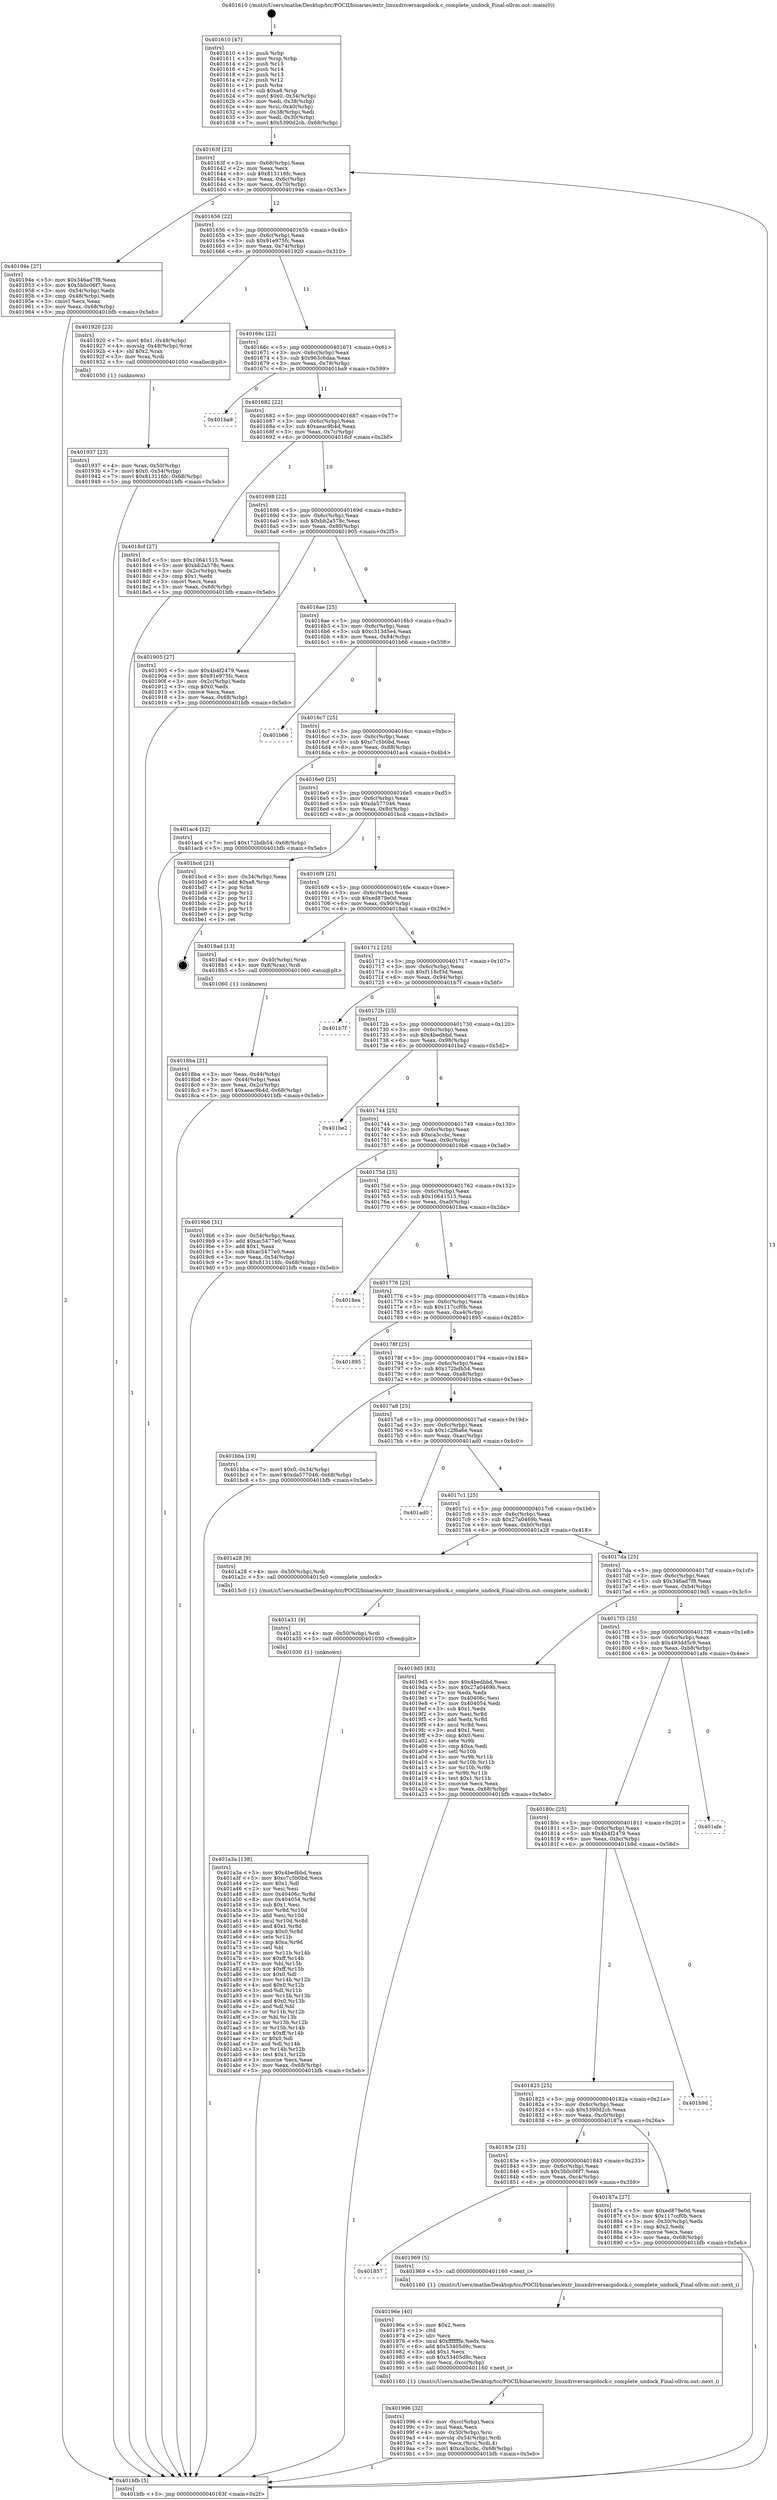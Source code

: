digraph "0x401610" {
  label = "0x401610 (/mnt/c/Users/mathe/Desktop/tcc/POCII/binaries/extr_linuxdriversacpidock.c_complete_undock_Final-ollvm.out::main(0))"
  labelloc = "t"
  node[shape=record]

  Entry [label="",width=0.3,height=0.3,shape=circle,fillcolor=black,style=filled]
  "0x40163f" [label="{
     0x40163f [23]\l
     | [instrs]\l
     &nbsp;&nbsp;0x40163f \<+3\>: mov -0x68(%rbp),%eax\l
     &nbsp;&nbsp;0x401642 \<+2\>: mov %eax,%ecx\l
     &nbsp;&nbsp;0x401644 \<+6\>: sub $0x813116fc,%ecx\l
     &nbsp;&nbsp;0x40164a \<+3\>: mov %eax,-0x6c(%rbp)\l
     &nbsp;&nbsp;0x40164d \<+3\>: mov %ecx,-0x70(%rbp)\l
     &nbsp;&nbsp;0x401650 \<+6\>: je 000000000040194e \<main+0x33e\>\l
  }"]
  "0x40194e" [label="{
     0x40194e [27]\l
     | [instrs]\l
     &nbsp;&nbsp;0x40194e \<+5\>: mov $0x346ad7f8,%eax\l
     &nbsp;&nbsp;0x401953 \<+5\>: mov $0x5b0c06f7,%ecx\l
     &nbsp;&nbsp;0x401958 \<+3\>: mov -0x54(%rbp),%edx\l
     &nbsp;&nbsp;0x40195b \<+3\>: cmp -0x48(%rbp),%edx\l
     &nbsp;&nbsp;0x40195e \<+3\>: cmovl %ecx,%eax\l
     &nbsp;&nbsp;0x401961 \<+3\>: mov %eax,-0x68(%rbp)\l
     &nbsp;&nbsp;0x401964 \<+5\>: jmp 0000000000401bfb \<main+0x5eb\>\l
  }"]
  "0x401656" [label="{
     0x401656 [22]\l
     | [instrs]\l
     &nbsp;&nbsp;0x401656 \<+5\>: jmp 000000000040165b \<main+0x4b\>\l
     &nbsp;&nbsp;0x40165b \<+3\>: mov -0x6c(%rbp),%eax\l
     &nbsp;&nbsp;0x40165e \<+5\>: sub $0x91e975fc,%eax\l
     &nbsp;&nbsp;0x401663 \<+3\>: mov %eax,-0x74(%rbp)\l
     &nbsp;&nbsp;0x401666 \<+6\>: je 0000000000401920 \<main+0x310\>\l
  }"]
  Exit [label="",width=0.3,height=0.3,shape=circle,fillcolor=black,style=filled,peripheries=2]
  "0x401920" [label="{
     0x401920 [23]\l
     | [instrs]\l
     &nbsp;&nbsp;0x401920 \<+7\>: movl $0x1,-0x48(%rbp)\l
     &nbsp;&nbsp;0x401927 \<+4\>: movslq -0x48(%rbp),%rax\l
     &nbsp;&nbsp;0x40192b \<+4\>: shl $0x2,%rax\l
     &nbsp;&nbsp;0x40192f \<+3\>: mov %rax,%rdi\l
     &nbsp;&nbsp;0x401932 \<+5\>: call 0000000000401050 \<malloc@plt\>\l
     | [calls]\l
     &nbsp;&nbsp;0x401050 \{1\} (unknown)\l
  }"]
  "0x40166c" [label="{
     0x40166c [22]\l
     | [instrs]\l
     &nbsp;&nbsp;0x40166c \<+5\>: jmp 0000000000401671 \<main+0x61\>\l
     &nbsp;&nbsp;0x401671 \<+3\>: mov -0x6c(%rbp),%eax\l
     &nbsp;&nbsp;0x401674 \<+5\>: sub $0x963c6daa,%eax\l
     &nbsp;&nbsp;0x401679 \<+3\>: mov %eax,-0x78(%rbp)\l
     &nbsp;&nbsp;0x40167c \<+6\>: je 0000000000401ba9 \<main+0x599\>\l
  }"]
  "0x401a3a" [label="{
     0x401a3a [138]\l
     | [instrs]\l
     &nbsp;&nbsp;0x401a3a \<+5\>: mov $0x4bedbbd,%eax\l
     &nbsp;&nbsp;0x401a3f \<+5\>: mov $0xc7c5b0bd,%ecx\l
     &nbsp;&nbsp;0x401a44 \<+2\>: mov $0x1,%dl\l
     &nbsp;&nbsp;0x401a46 \<+2\>: xor %esi,%esi\l
     &nbsp;&nbsp;0x401a48 \<+8\>: mov 0x40406c,%r8d\l
     &nbsp;&nbsp;0x401a50 \<+8\>: mov 0x404054,%r9d\l
     &nbsp;&nbsp;0x401a58 \<+3\>: sub $0x1,%esi\l
     &nbsp;&nbsp;0x401a5b \<+3\>: mov %r8d,%r10d\l
     &nbsp;&nbsp;0x401a5e \<+3\>: add %esi,%r10d\l
     &nbsp;&nbsp;0x401a61 \<+4\>: imul %r10d,%r8d\l
     &nbsp;&nbsp;0x401a65 \<+4\>: and $0x1,%r8d\l
     &nbsp;&nbsp;0x401a69 \<+4\>: cmp $0x0,%r8d\l
     &nbsp;&nbsp;0x401a6d \<+4\>: sete %r11b\l
     &nbsp;&nbsp;0x401a71 \<+4\>: cmp $0xa,%r9d\l
     &nbsp;&nbsp;0x401a75 \<+3\>: setl %bl\l
     &nbsp;&nbsp;0x401a78 \<+3\>: mov %r11b,%r14b\l
     &nbsp;&nbsp;0x401a7b \<+4\>: xor $0xff,%r14b\l
     &nbsp;&nbsp;0x401a7f \<+3\>: mov %bl,%r15b\l
     &nbsp;&nbsp;0x401a82 \<+4\>: xor $0xff,%r15b\l
     &nbsp;&nbsp;0x401a86 \<+3\>: xor $0x0,%dl\l
     &nbsp;&nbsp;0x401a89 \<+3\>: mov %r14b,%r12b\l
     &nbsp;&nbsp;0x401a8c \<+4\>: and $0x0,%r12b\l
     &nbsp;&nbsp;0x401a90 \<+3\>: and %dl,%r11b\l
     &nbsp;&nbsp;0x401a93 \<+3\>: mov %r15b,%r13b\l
     &nbsp;&nbsp;0x401a96 \<+4\>: and $0x0,%r13b\l
     &nbsp;&nbsp;0x401a9a \<+2\>: and %dl,%bl\l
     &nbsp;&nbsp;0x401a9c \<+3\>: or %r11b,%r12b\l
     &nbsp;&nbsp;0x401a9f \<+3\>: or %bl,%r13b\l
     &nbsp;&nbsp;0x401aa2 \<+3\>: xor %r13b,%r12b\l
     &nbsp;&nbsp;0x401aa5 \<+3\>: or %r15b,%r14b\l
     &nbsp;&nbsp;0x401aa8 \<+4\>: xor $0xff,%r14b\l
     &nbsp;&nbsp;0x401aac \<+3\>: or $0x0,%dl\l
     &nbsp;&nbsp;0x401aaf \<+3\>: and %dl,%r14b\l
     &nbsp;&nbsp;0x401ab2 \<+3\>: or %r14b,%r12b\l
     &nbsp;&nbsp;0x401ab5 \<+4\>: test $0x1,%r12b\l
     &nbsp;&nbsp;0x401ab9 \<+3\>: cmovne %ecx,%eax\l
     &nbsp;&nbsp;0x401abc \<+3\>: mov %eax,-0x68(%rbp)\l
     &nbsp;&nbsp;0x401abf \<+5\>: jmp 0000000000401bfb \<main+0x5eb\>\l
  }"]
  "0x401ba9" [label="{
     0x401ba9\l
  }", style=dashed]
  "0x401682" [label="{
     0x401682 [22]\l
     | [instrs]\l
     &nbsp;&nbsp;0x401682 \<+5\>: jmp 0000000000401687 \<main+0x77\>\l
     &nbsp;&nbsp;0x401687 \<+3\>: mov -0x6c(%rbp),%eax\l
     &nbsp;&nbsp;0x40168a \<+5\>: sub $0xaeac9b4d,%eax\l
     &nbsp;&nbsp;0x40168f \<+3\>: mov %eax,-0x7c(%rbp)\l
     &nbsp;&nbsp;0x401692 \<+6\>: je 00000000004018cf \<main+0x2bf\>\l
  }"]
  "0x401a31" [label="{
     0x401a31 [9]\l
     | [instrs]\l
     &nbsp;&nbsp;0x401a31 \<+4\>: mov -0x50(%rbp),%rdi\l
     &nbsp;&nbsp;0x401a35 \<+5\>: call 0000000000401030 \<free@plt\>\l
     | [calls]\l
     &nbsp;&nbsp;0x401030 \{1\} (unknown)\l
  }"]
  "0x4018cf" [label="{
     0x4018cf [27]\l
     | [instrs]\l
     &nbsp;&nbsp;0x4018cf \<+5\>: mov $0x10641515,%eax\l
     &nbsp;&nbsp;0x4018d4 \<+5\>: mov $0xbb2a578c,%ecx\l
     &nbsp;&nbsp;0x4018d9 \<+3\>: mov -0x2c(%rbp),%edx\l
     &nbsp;&nbsp;0x4018dc \<+3\>: cmp $0x1,%edx\l
     &nbsp;&nbsp;0x4018df \<+3\>: cmovl %ecx,%eax\l
     &nbsp;&nbsp;0x4018e2 \<+3\>: mov %eax,-0x68(%rbp)\l
     &nbsp;&nbsp;0x4018e5 \<+5\>: jmp 0000000000401bfb \<main+0x5eb\>\l
  }"]
  "0x401698" [label="{
     0x401698 [22]\l
     | [instrs]\l
     &nbsp;&nbsp;0x401698 \<+5\>: jmp 000000000040169d \<main+0x8d\>\l
     &nbsp;&nbsp;0x40169d \<+3\>: mov -0x6c(%rbp),%eax\l
     &nbsp;&nbsp;0x4016a0 \<+5\>: sub $0xbb2a578c,%eax\l
     &nbsp;&nbsp;0x4016a5 \<+3\>: mov %eax,-0x80(%rbp)\l
     &nbsp;&nbsp;0x4016a8 \<+6\>: je 0000000000401905 \<main+0x2f5\>\l
  }"]
  "0x401996" [label="{
     0x401996 [32]\l
     | [instrs]\l
     &nbsp;&nbsp;0x401996 \<+6\>: mov -0xcc(%rbp),%ecx\l
     &nbsp;&nbsp;0x40199c \<+3\>: imul %eax,%ecx\l
     &nbsp;&nbsp;0x40199f \<+4\>: mov -0x50(%rbp),%rsi\l
     &nbsp;&nbsp;0x4019a3 \<+4\>: movslq -0x54(%rbp),%rdi\l
     &nbsp;&nbsp;0x4019a7 \<+3\>: mov %ecx,(%rsi,%rdi,4)\l
     &nbsp;&nbsp;0x4019aa \<+7\>: movl $0xca3ccbc,-0x68(%rbp)\l
     &nbsp;&nbsp;0x4019b1 \<+5\>: jmp 0000000000401bfb \<main+0x5eb\>\l
  }"]
  "0x401905" [label="{
     0x401905 [27]\l
     | [instrs]\l
     &nbsp;&nbsp;0x401905 \<+5\>: mov $0x4b4f2479,%eax\l
     &nbsp;&nbsp;0x40190a \<+5\>: mov $0x91e975fc,%ecx\l
     &nbsp;&nbsp;0x40190f \<+3\>: mov -0x2c(%rbp),%edx\l
     &nbsp;&nbsp;0x401912 \<+3\>: cmp $0x0,%edx\l
     &nbsp;&nbsp;0x401915 \<+3\>: cmove %ecx,%eax\l
     &nbsp;&nbsp;0x401918 \<+3\>: mov %eax,-0x68(%rbp)\l
     &nbsp;&nbsp;0x40191b \<+5\>: jmp 0000000000401bfb \<main+0x5eb\>\l
  }"]
  "0x4016ae" [label="{
     0x4016ae [25]\l
     | [instrs]\l
     &nbsp;&nbsp;0x4016ae \<+5\>: jmp 00000000004016b3 \<main+0xa3\>\l
     &nbsp;&nbsp;0x4016b3 \<+3\>: mov -0x6c(%rbp),%eax\l
     &nbsp;&nbsp;0x4016b6 \<+5\>: sub $0xc313d5e4,%eax\l
     &nbsp;&nbsp;0x4016bb \<+6\>: mov %eax,-0x84(%rbp)\l
     &nbsp;&nbsp;0x4016c1 \<+6\>: je 0000000000401b66 \<main+0x556\>\l
  }"]
  "0x40196e" [label="{
     0x40196e [40]\l
     | [instrs]\l
     &nbsp;&nbsp;0x40196e \<+5\>: mov $0x2,%ecx\l
     &nbsp;&nbsp;0x401973 \<+1\>: cltd\l
     &nbsp;&nbsp;0x401974 \<+2\>: idiv %ecx\l
     &nbsp;&nbsp;0x401976 \<+6\>: imul $0xfffffffe,%edx,%ecx\l
     &nbsp;&nbsp;0x40197c \<+6\>: add $0x53405d9c,%ecx\l
     &nbsp;&nbsp;0x401982 \<+3\>: add $0x1,%ecx\l
     &nbsp;&nbsp;0x401985 \<+6\>: sub $0x53405d9c,%ecx\l
     &nbsp;&nbsp;0x40198b \<+6\>: mov %ecx,-0xcc(%rbp)\l
     &nbsp;&nbsp;0x401991 \<+5\>: call 0000000000401160 \<next_i\>\l
     | [calls]\l
     &nbsp;&nbsp;0x401160 \{1\} (/mnt/c/Users/mathe/Desktop/tcc/POCII/binaries/extr_linuxdriversacpidock.c_complete_undock_Final-ollvm.out::next_i)\l
  }"]
  "0x401b66" [label="{
     0x401b66\l
  }", style=dashed]
  "0x4016c7" [label="{
     0x4016c7 [25]\l
     | [instrs]\l
     &nbsp;&nbsp;0x4016c7 \<+5\>: jmp 00000000004016cc \<main+0xbc\>\l
     &nbsp;&nbsp;0x4016cc \<+3\>: mov -0x6c(%rbp),%eax\l
     &nbsp;&nbsp;0x4016cf \<+5\>: sub $0xc7c5b0bd,%eax\l
     &nbsp;&nbsp;0x4016d4 \<+6\>: mov %eax,-0x88(%rbp)\l
     &nbsp;&nbsp;0x4016da \<+6\>: je 0000000000401ac4 \<main+0x4b4\>\l
  }"]
  "0x401857" [label="{
     0x401857\l
  }", style=dashed]
  "0x401ac4" [label="{
     0x401ac4 [12]\l
     | [instrs]\l
     &nbsp;&nbsp;0x401ac4 \<+7\>: movl $0x172bdb54,-0x68(%rbp)\l
     &nbsp;&nbsp;0x401acb \<+5\>: jmp 0000000000401bfb \<main+0x5eb\>\l
  }"]
  "0x4016e0" [label="{
     0x4016e0 [25]\l
     | [instrs]\l
     &nbsp;&nbsp;0x4016e0 \<+5\>: jmp 00000000004016e5 \<main+0xd5\>\l
     &nbsp;&nbsp;0x4016e5 \<+3\>: mov -0x6c(%rbp),%eax\l
     &nbsp;&nbsp;0x4016e8 \<+5\>: sub $0xda577046,%eax\l
     &nbsp;&nbsp;0x4016ed \<+6\>: mov %eax,-0x8c(%rbp)\l
     &nbsp;&nbsp;0x4016f3 \<+6\>: je 0000000000401bcd \<main+0x5bd\>\l
  }"]
  "0x401969" [label="{
     0x401969 [5]\l
     | [instrs]\l
     &nbsp;&nbsp;0x401969 \<+5\>: call 0000000000401160 \<next_i\>\l
     | [calls]\l
     &nbsp;&nbsp;0x401160 \{1\} (/mnt/c/Users/mathe/Desktop/tcc/POCII/binaries/extr_linuxdriversacpidock.c_complete_undock_Final-ollvm.out::next_i)\l
  }"]
  "0x401bcd" [label="{
     0x401bcd [21]\l
     | [instrs]\l
     &nbsp;&nbsp;0x401bcd \<+3\>: mov -0x34(%rbp),%eax\l
     &nbsp;&nbsp;0x401bd0 \<+7\>: add $0xa8,%rsp\l
     &nbsp;&nbsp;0x401bd7 \<+1\>: pop %rbx\l
     &nbsp;&nbsp;0x401bd8 \<+2\>: pop %r12\l
     &nbsp;&nbsp;0x401bda \<+2\>: pop %r13\l
     &nbsp;&nbsp;0x401bdc \<+2\>: pop %r14\l
     &nbsp;&nbsp;0x401bde \<+2\>: pop %r15\l
     &nbsp;&nbsp;0x401be0 \<+1\>: pop %rbp\l
     &nbsp;&nbsp;0x401be1 \<+1\>: ret\l
  }"]
  "0x4016f9" [label="{
     0x4016f9 [25]\l
     | [instrs]\l
     &nbsp;&nbsp;0x4016f9 \<+5\>: jmp 00000000004016fe \<main+0xee\>\l
     &nbsp;&nbsp;0x4016fe \<+3\>: mov -0x6c(%rbp),%eax\l
     &nbsp;&nbsp;0x401701 \<+5\>: sub $0xed879e0d,%eax\l
     &nbsp;&nbsp;0x401706 \<+6\>: mov %eax,-0x90(%rbp)\l
     &nbsp;&nbsp;0x40170c \<+6\>: je 00000000004018ad \<main+0x29d\>\l
  }"]
  "0x401937" [label="{
     0x401937 [23]\l
     | [instrs]\l
     &nbsp;&nbsp;0x401937 \<+4\>: mov %rax,-0x50(%rbp)\l
     &nbsp;&nbsp;0x40193b \<+7\>: movl $0x0,-0x54(%rbp)\l
     &nbsp;&nbsp;0x401942 \<+7\>: movl $0x813116fc,-0x68(%rbp)\l
     &nbsp;&nbsp;0x401949 \<+5\>: jmp 0000000000401bfb \<main+0x5eb\>\l
  }"]
  "0x4018ad" [label="{
     0x4018ad [13]\l
     | [instrs]\l
     &nbsp;&nbsp;0x4018ad \<+4\>: mov -0x40(%rbp),%rax\l
     &nbsp;&nbsp;0x4018b1 \<+4\>: mov 0x8(%rax),%rdi\l
     &nbsp;&nbsp;0x4018b5 \<+5\>: call 0000000000401060 \<atoi@plt\>\l
     | [calls]\l
     &nbsp;&nbsp;0x401060 \{1\} (unknown)\l
  }"]
  "0x401712" [label="{
     0x401712 [25]\l
     | [instrs]\l
     &nbsp;&nbsp;0x401712 \<+5\>: jmp 0000000000401717 \<main+0x107\>\l
     &nbsp;&nbsp;0x401717 \<+3\>: mov -0x6c(%rbp),%eax\l
     &nbsp;&nbsp;0x40171a \<+5\>: sub $0xf118cf3d,%eax\l
     &nbsp;&nbsp;0x40171f \<+6\>: mov %eax,-0x94(%rbp)\l
     &nbsp;&nbsp;0x401725 \<+6\>: je 0000000000401b7f \<main+0x56f\>\l
  }"]
  "0x4018ba" [label="{
     0x4018ba [21]\l
     | [instrs]\l
     &nbsp;&nbsp;0x4018ba \<+3\>: mov %eax,-0x44(%rbp)\l
     &nbsp;&nbsp;0x4018bd \<+3\>: mov -0x44(%rbp),%eax\l
     &nbsp;&nbsp;0x4018c0 \<+3\>: mov %eax,-0x2c(%rbp)\l
     &nbsp;&nbsp;0x4018c3 \<+7\>: movl $0xaeac9b4d,-0x68(%rbp)\l
     &nbsp;&nbsp;0x4018ca \<+5\>: jmp 0000000000401bfb \<main+0x5eb\>\l
  }"]
  "0x401b7f" [label="{
     0x401b7f\l
  }", style=dashed]
  "0x40172b" [label="{
     0x40172b [25]\l
     | [instrs]\l
     &nbsp;&nbsp;0x40172b \<+5\>: jmp 0000000000401730 \<main+0x120\>\l
     &nbsp;&nbsp;0x401730 \<+3\>: mov -0x6c(%rbp),%eax\l
     &nbsp;&nbsp;0x401733 \<+5\>: sub $0x4bedbbd,%eax\l
     &nbsp;&nbsp;0x401738 \<+6\>: mov %eax,-0x98(%rbp)\l
     &nbsp;&nbsp;0x40173e \<+6\>: je 0000000000401be2 \<main+0x5d2\>\l
  }"]
  "0x401610" [label="{
     0x401610 [47]\l
     | [instrs]\l
     &nbsp;&nbsp;0x401610 \<+1\>: push %rbp\l
     &nbsp;&nbsp;0x401611 \<+3\>: mov %rsp,%rbp\l
     &nbsp;&nbsp;0x401614 \<+2\>: push %r15\l
     &nbsp;&nbsp;0x401616 \<+2\>: push %r14\l
     &nbsp;&nbsp;0x401618 \<+2\>: push %r13\l
     &nbsp;&nbsp;0x40161a \<+2\>: push %r12\l
     &nbsp;&nbsp;0x40161c \<+1\>: push %rbx\l
     &nbsp;&nbsp;0x40161d \<+7\>: sub $0xa8,%rsp\l
     &nbsp;&nbsp;0x401624 \<+7\>: movl $0x0,-0x34(%rbp)\l
     &nbsp;&nbsp;0x40162b \<+3\>: mov %edi,-0x38(%rbp)\l
     &nbsp;&nbsp;0x40162e \<+4\>: mov %rsi,-0x40(%rbp)\l
     &nbsp;&nbsp;0x401632 \<+3\>: mov -0x38(%rbp),%edi\l
     &nbsp;&nbsp;0x401635 \<+3\>: mov %edi,-0x30(%rbp)\l
     &nbsp;&nbsp;0x401638 \<+7\>: movl $0x5390d2cb,-0x68(%rbp)\l
  }"]
  "0x401be2" [label="{
     0x401be2\l
  }", style=dashed]
  "0x401744" [label="{
     0x401744 [25]\l
     | [instrs]\l
     &nbsp;&nbsp;0x401744 \<+5\>: jmp 0000000000401749 \<main+0x139\>\l
     &nbsp;&nbsp;0x401749 \<+3\>: mov -0x6c(%rbp),%eax\l
     &nbsp;&nbsp;0x40174c \<+5\>: sub $0xca3ccbc,%eax\l
     &nbsp;&nbsp;0x401751 \<+6\>: mov %eax,-0x9c(%rbp)\l
     &nbsp;&nbsp;0x401757 \<+6\>: je 00000000004019b6 \<main+0x3a6\>\l
  }"]
  "0x401bfb" [label="{
     0x401bfb [5]\l
     | [instrs]\l
     &nbsp;&nbsp;0x401bfb \<+5\>: jmp 000000000040163f \<main+0x2f\>\l
  }"]
  "0x4019b6" [label="{
     0x4019b6 [31]\l
     | [instrs]\l
     &nbsp;&nbsp;0x4019b6 \<+3\>: mov -0x54(%rbp),%eax\l
     &nbsp;&nbsp;0x4019b9 \<+5\>: add $0xac5477e0,%eax\l
     &nbsp;&nbsp;0x4019be \<+3\>: add $0x1,%eax\l
     &nbsp;&nbsp;0x4019c1 \<+5\>: sub $0xac5477e0,%eax\l
     &nbsp;&nbsp;0x4019c6 \<+3\>: mov %eax,-0x54(%rbp)\l
     &nbsp;&nbsp;0x4019c9 \<+7\>: movl $0x813116fc,-0x68(%rbp)\l
     &nbsp;&nbsp;0x4019d0 \<+5\>: jmp 0000000000401bfb \<main+0x5eb\>\l
  }"]
  "0x40175d" [label="{
     0x40175d [25]\l
     | [instrs]\l
     &nbsp;&nbsp;0x40175d \<+5\>: jmp 0000000000401762 \<main+0x152\>\l
     &nbsp;&nbsp;0x401762 \<+3\>: mov -0x6c(%rbp),%eax\l
     &nbsp;&nbsp;0x401765 \<+5\>: sub $0x10641515,%eax\l
     &nbsp;&nbsp;0x40176a \<+6\>: mov %eax,-0xa0(%rbp)\l
     &nbsp;&nbsp;0x401770 \<+6\>: je 00000000004018ea \<main+0x2da\>\l
  }"]
  "0x40183e" [label="{
     0x40183e [25]\l
     | [instrs]\l
     &nbsp;&nbsp;0x40183e \<+5\>: jmp 0000000000401843 \<main+0x233\>\l
     &nbsp;&nbsp;0x401843 \<+3\>: mov -0x6c(%rbp),%eax\l
     &nbsp;&nbsp;0x401846 \<+5\>: sub $0x5b0c06f7,%eax\l
     &nbsp;&nbsp;0x40184b \<+6\>: mov %eax,-0xc4(%rbp)\l
     &nbsp;&nbsp;0x401851 \<+6\>: je 0000000000401969 \<main+0x359\>\l
  }"]
  "0x4018ea" [label="{
     0x4018ea\l
  }", style=dashed]
  "0x401776" [label="{
     0x401776 [25]\l
     | [instrs]\l
     &nbsp;&nbsp;0x401776 \<+5\>: jmp 000000000040177b \<main+0x16b\>\l
     &nbsp;&nbsp;0x40177b \<+3\>: mov -0x6c(%rbp),%eax\l
     &nbsp;&nbsp;0x40177e \<+5\>: sub $0x117ccf0b,%eax\l
     &nbsp;&nbsp;0x401783 \<+6\>: mov %eax,-0xa4(%rbp)\l
     &nbsp;&nbsp;0x401789 \<+6\>: je 0000000000401895 \<main+0x285\>\l
  }"]
  "0x40187a" [label="{
     0x40187a [27]\l
     | [instrs]\l
     &nbsp;&nbsp;0x40187a \<+5\>: mov $0xed879e0d,%eax\l
     &nbsp;&nbsp;0x40187f \<+5\>: mov $0x117ccf0b,%ecx\l
     &nbsp;&nbsp;0x401884 \<+3\>: mov -0x30(%rbp),%edx\l
     &nbsp;&nbsp;0x401887 \<+3\>: cmp $0x2,%edx\l
     &nbsp;&nbsp;0x40188a \<+3\>: cmovne %ecx,%eax\l
     &nbsp;&nbsp;0x40188d \<+3\>: mov %eax,-0x68(%rbp)\l
     &nbsp;&nbsp;0x401890 \<+5\>: jmp 0000000000401bfb \<main+0x5eb\>\l
  }"]
  "0x401895" [label="{
     0x401895\l
  }", style=dashed]
  "0x40178f" [label="{
     0x40178f [25]\l
     | [instrs]\l
     &nbsp;&nbsp;0x40178f \<+5\>: jmp 0000000000401794 \<main+0x184\>\l
     &nbsp;&nbsp;0x401794 \<+3\>: mov -0x6c(%rbp),%eax\l
     &nbsp;&nbsp;0x401797 \<+5\>: sub $0x172bdb54,%eax\l
     &nbsp;&nbsp;0x40179c \<+6\>: mov %eax,-0xa8(%rbp)\l
     &nbsp;&nbsp;0x4017a2 \<+6\>: je 0000000000401bba \<main+0x5aa\>\l
  }"]
  "0x401825" [label="{
     0x401825 [25]\l
     | [instrs]\l
     &nbsp;&nbsp;0x401825 \<+5\>: jmp 000000000040182a \<main+0x21a\>\l
     &nbsp;&nbsp;0x40182a \<+3\>: mov -0x6c(%rbp),%eax\l
     &nbsp;&nbsp;0x40182d \<+5\>: sub $0x5390d2cb,%eax\l
     &nbsp;&nbsp;0x401832 \<+6\>: mov %eax,-0xc0(%rbp)\l
     &nbsp;&nbsp;0x401838 \<+6\>: je 000000000040187a \<main+0x26a\>\l
  }"]
  "0x401bba" [label="{
     0x401bba [19]\l
     | [instrs]\l
     &nbsp;&nbsp;0x401bba \<+7\>: movl $0x0,-0x34(%rbp)\l
     &nbsp;&nbsp;0x401bc1 \<+7\>: movl $0xda577046,-0x68(%rbp)\l
     &nbsp;&nbsp;0x401bc8 \<+5\>: jmp 0000000000401bfb \<main+0x5eb\>\l
  }"]
  "0x4017a8" [label="{
     0x4017a8 [25]\l
     | [instrs]\l
     &nbsp;&nbsp;0x4017a8 \<+5\>: jmp 00000000004017ad \<main+0x19d\>\l
     &nbsp;&nbsp;0x4017ad \<+3\>: mov -0x6c(%rbp),%eax\l
     &nbsp;&nbsp;0x4017b0 \<+5\>: sub $0x1c2f6a6e,%eax\l
     &nbsp;&nbsp;0x4017b5 \<+6\>: mov %eax,-0xac(%rbp)\l
     &nbsp;&nbsp;0x4017bb \<+6\>: je 0000000000401ad0 \<main+0x4c0\>\l
  }"]
  "0x401b9d" [label="{
     0x401b9d\l
  }", style=dashed]
  "0x401ad0" [label="{
     0x401ad0\l
  }", style=dashed]
  "0x4017c1" [label="{
     0x4017c1 [25]\l
     | [instrs]\l
     &nbsp;&nbsp;0x4017c1 \<+5\>: jmp 00000000004017c6 \<main+0x1b6\>\l
     &nbsp;&nbsp;0x4017c6 \<+3\>: mov -0x6c(%rbp),%eax\l
     &nbsp;&nbsp;0x4017c9 \<+5\>: sub $0x27a0469b,%eax\l
     &nbsp;&nbsp;0x4017ce \<+6\>: mov %eax,-0xb0(%rbp)\l
     &nbsp;&nbsp;0x4017d4 \<+6\>: je 0000000000401a28 \<main+0x418\>\l
  }"]
  "0x40180c" [label="{
     0x40180c [25]\l
     | [instrs]\l
     &nbsp;&nbsp;0x40180c \<+5\>: jmp 0000000000401811 \<main+0x201\>\l
     &nbsp;&nbsp;0x401811 \<+3\>: mov -0x6c(%rbp),%eax\l
     &nbsp;&nbsp;0x401814 \<+5\>: sub $0x4b4f2479,%eax\l
     &nbsp;&nbsp;0x401819 \<+6\>: mov %eax,-0xbc(%rbp)\l
     &nbsp;&nbsp;0x40181f \<+6\>: je 0000000000401b9d \<main+0x58d\>\l
  }"]
  "0x401a28" [label="{
     0x401a28 [9]\l
     | [instrs]\l
     &nbsp;&nbsp;0x401a28 \<+4\>: mov -0x50(%rbp),%rdi\l
     &nbsp;&nbsp;0x401a2c \<+5\>: call 00000000004015c0 \<complete_undock\>\l
     | [calls]\l
     &nbsp;&nbsp;0x4015c0 \{1\} (/mnt/c/Users/mathe/Desktop/tcc/POCII/binaries/extr_linuxdriversacpidock.c_complete_undock_Final-ollvm.out::complete_undock)\l
  }"]
  "0x4017da" [label="{
     0x4017da [25]\l
     | [instrs]\l
     &nbsp;&nbsp;0x4017da \<+5\>: jmp 00000000004017df \<main+0x1cf\>\l
     &nbsp;&nbsp;0x4017df \<+3\>: mov -0x6c(%rbp),%eax\l
     &nbsp;&nbsp;0x4017e2 \<+5\>: sub $0x346ad7f8,%eax\l
     &nbsp;&nbsp;0x4017e7 \<+6\>: mov %eax,-0xb4(%rbp)\l
     &nbsp;&nbsp;0x4017ed \<+6\>: je 00000000004019d5 \<main+0x3c5\>\l
  }"]
  "0x401afe" [label="{
     0x401afe\l
  }", style=dashed]
  "0x4019d5" [label="{
     0x4019d5 [83]\l
     | [instrs]\l
     &nbsp;&nbsp;0x4019d5 \<+5\>: mov $0x4bedbbd,%eax\l
     &nbsp;&nbsp;0x4019da \<+5\>: mov $0x27a0469b,%ecx\l
     &nbsp;&nbsp;0x4019df \<+2\>: xor %edx,%edx\l
     &nbsp;&nbsp;0x4019e1 \<+7\>: mov 0x40406c,%esi\l
     &nbsp;&nbsp;0x4019e8 \<+7\>: mov 0x404054,%edi\l
     &nbsp;&nbsp;0x4019ef \<+3\>: sub $0x1,%edx\l
     &nbsp;&nbsp;0x4019f2 \<+3\>: mov %esi,%r8d\l
     &nbsp;&nbsp;0x4019f5 \<+3\>: add %edx,%r8d\l
     &nbsp;&nbsp;0x4019f8 \<+4\>: imul %r8d,%esi\l
     &nbsp;&nbsp;0x4019fc \<+3\>: and $0x1,%esi\l
     &nbsp;&nbsp;0x4019ff \<+3\>: cmp $0x0,%esi\l
     &nbsp;&nbsp;0x401a02 \<+4\>: sete %r9b\l
     &nbsp;&nbsp;0x401a06 \<+3\>: cmp $0xa,%edi\l
     &nbsp;&nbsp;0x401a09 \<+4\>: setl %r10b\l
     &nbsp;&nbsp;0x401a0d \<+3\>: mov %r9b,%r11b\l
     &nbsp;&nbsp;0x401a10 \<+3\>: and %r10b,%r11b\l
     &nbsp;&nbsp;0x401a13 \<+3\>: xor %r10b,%r9b\l
     &nbsp;&nbsp;0x401a16 \<+3\>: or %r9b,%r11b\l
     &nbsp;&nbsp;0x401a19 \<+4\>: test $0x1,%r11b\l
     &nbsp;&nbsp;0x401a1d \<+3\>: cmovne %ecx,%eax\l
     &nbsp;&nbsp;0x401a20 \<+3\>: mov %eax,-0x68(%rbp)\l
     &nbsp;&nbsp;0x401a23 \<+5\>: jmp 0000000000401bfb \<main+0x5eb\>\l
  }"]
  "0x4017f3" [label="{
     0x4017f3 [25]\l
     | [instrs]\l
     &nbsp;&nbsp;0x4017f3 \<+5\>: jmp 00000000004017f8 \<main+0x1e8\>\l
     &nbsp;&nbsp;0x4017f8 \<+3\>: mov -0x6c(%rbp),%eax\l
     &nbsp;&nbsp;0x4017fb \<+5\>: sub $0x493dd5c9,%eax\l
     &nbsp;&nbsp;0x401800 \<+6\>: mov %eax,-0xb8(%rbp)\l
     &nbsp;&nbsp;0x401806 \<+6\>: je 0000000000401afe \<main+0x4ee\>\l
  }"]
  Entry -> "0x401610" [label=" 1"]
  "0x40163f" -> "0x40194e" [label=" 2"]
  "0x40163f" -> "0x401656" [label=" 12"]
  "0x401bcd" -> Exit [label=" 1"]
  "0x401656" -> "0x401920" [label=" 1"]
  "0x401656" -> "0x40166c" [label=" 11"]
  "0x401bba" -> "0x401bfb" [label=" 1"]
  "0x40166c" -> "0x401ba9" [label=" 0"]
  "0x40166c" -> "0x401682" [label=" 11"]
  "0x401ac4" -> "0x401bfb" [label=" 1"]
  "0x401682" -> "0x4018cf" [label=" 1"]
  "0x401682" -> "0x401698" [label=" 10"]
  "0x401a3a" -> "0x401bfb" [label=" 1"]
  "0x401698" -> "0x401905" [label=" 1"]
  "0x401698" -> "0x4016ae" [label=" 9"]
  "0x401a31" -> "0x401a3a" [label=" 1"]
  "0x4016ae" -> "0x401b66" [label=" 0"]
  "0x4016ae" -> "0x4016c7" [label=" 9"]
  "0x401a28" -> "0x401a31" [label=" 1"]
  "0x4016c7" -> "0x401ac4" [label=" 1"]
  "0x4016c7" -> "0x4016e0" [label=" 8"]
  "0x4019d5" -> "0x401bfb" [label=" 1"]
  "0x4016e0" -> "0x401bcd" [label=" 1"]
  "0x4016e0" -> "0x4016f9" [label=" 7"]
  "0x4019b6" -> "0x401bfb" [label=" 1"]
  "0x4016f9" -> "0x4018ad" [label=" 1"]
  "0x4016f9" -> "0x401712" [label=" 6"]
  "0x40196e" -> "0x401996" [label=" 1"]
  "0x401712" -> "0x401b7f" [label=" 0"]
  "0x401712" -> "0x40172b" [label=" 6"]
  "0x401969" -> "0x40196e" [label=" 1"]
  "0x40172b" -> "0x401be2" [label=" 0"]
  "0x40172b" -> "0x401744" [label=" 6"]
  "0x40183e" -> "0x401857" [label=" 0"]
  "0x401744" -> "0x4019b6" [label=" 1"]
  "0x401744" -> "0x40175d" [label=" 5"]
  "0x40183e" -> "0x401969" [label=" 1"]
  "0x40175d" -> "0x4018ea" [label=" 0"]
  "0x40175d" -> "0x401776" [label=" 5"]
  "0x401996" -> "0x401bfb" [label=" 1"]
  "0x401776" -> "0x401895" [label=" 0"]
  "0x401776" -> "0x40178f" [label=" 5"]
  "0x40194e" -> "0x401bfb" [label=" 2"]
  "0x40178f" -> "0x401bba" [label=" 1"]
  "0x40178f" -> "0x4017a8" [label=" 4"]
  "0x401920" -> "0x401937" [label=" 1"]
  "0x4017a8" -> "0x401ad0" [label=" 0"]
  "0x4017a8" -> "0x4017c1" [label=" 4"]
  "0x401905" -> "0x401bfb" [label=" 1"]
  "0x4017c1" -> "0x401a28" [label=" 1"]
  "0x4017c1" -> "0x4017da" [label=" 3"]
  "0x4018ba" -> "0x401bfb" [label=" 1"]
  "0x4017da" -> "0x4019d5" [label=" 1"]
  "0x4017da" -> "0x4017f3" [label=" 2"]
  "0x4018ad" -> "0x4018ba" [label=" 1"]
  "0x4017f3" -> "0x401afe" [label=" 0"]
  "0x4017f3" -> "0x40180c" [label=" 2"]
  "0x4018cf" -> "0x401bfb" [label=" 1"]
  "0x40180c" -> "0x401b9d" [label=" 0"]
  "0x40180c" -> "0x401825" [label=" 2"]
  "0x401937" -> "0x401bfb" [label=" 1"]
  "0x401825" -> "0x40187a" [label=" 1"]
  "0x401825" -> "0x40183e" [label=" 1"]
  "0x40187a" -> "0x401bfb" [label=" 1"]
  "0x401610" -> "0x40163f" [label=" 1"]
  "0x401bfb" -> "0x40163f" [label=" 13"]
}
